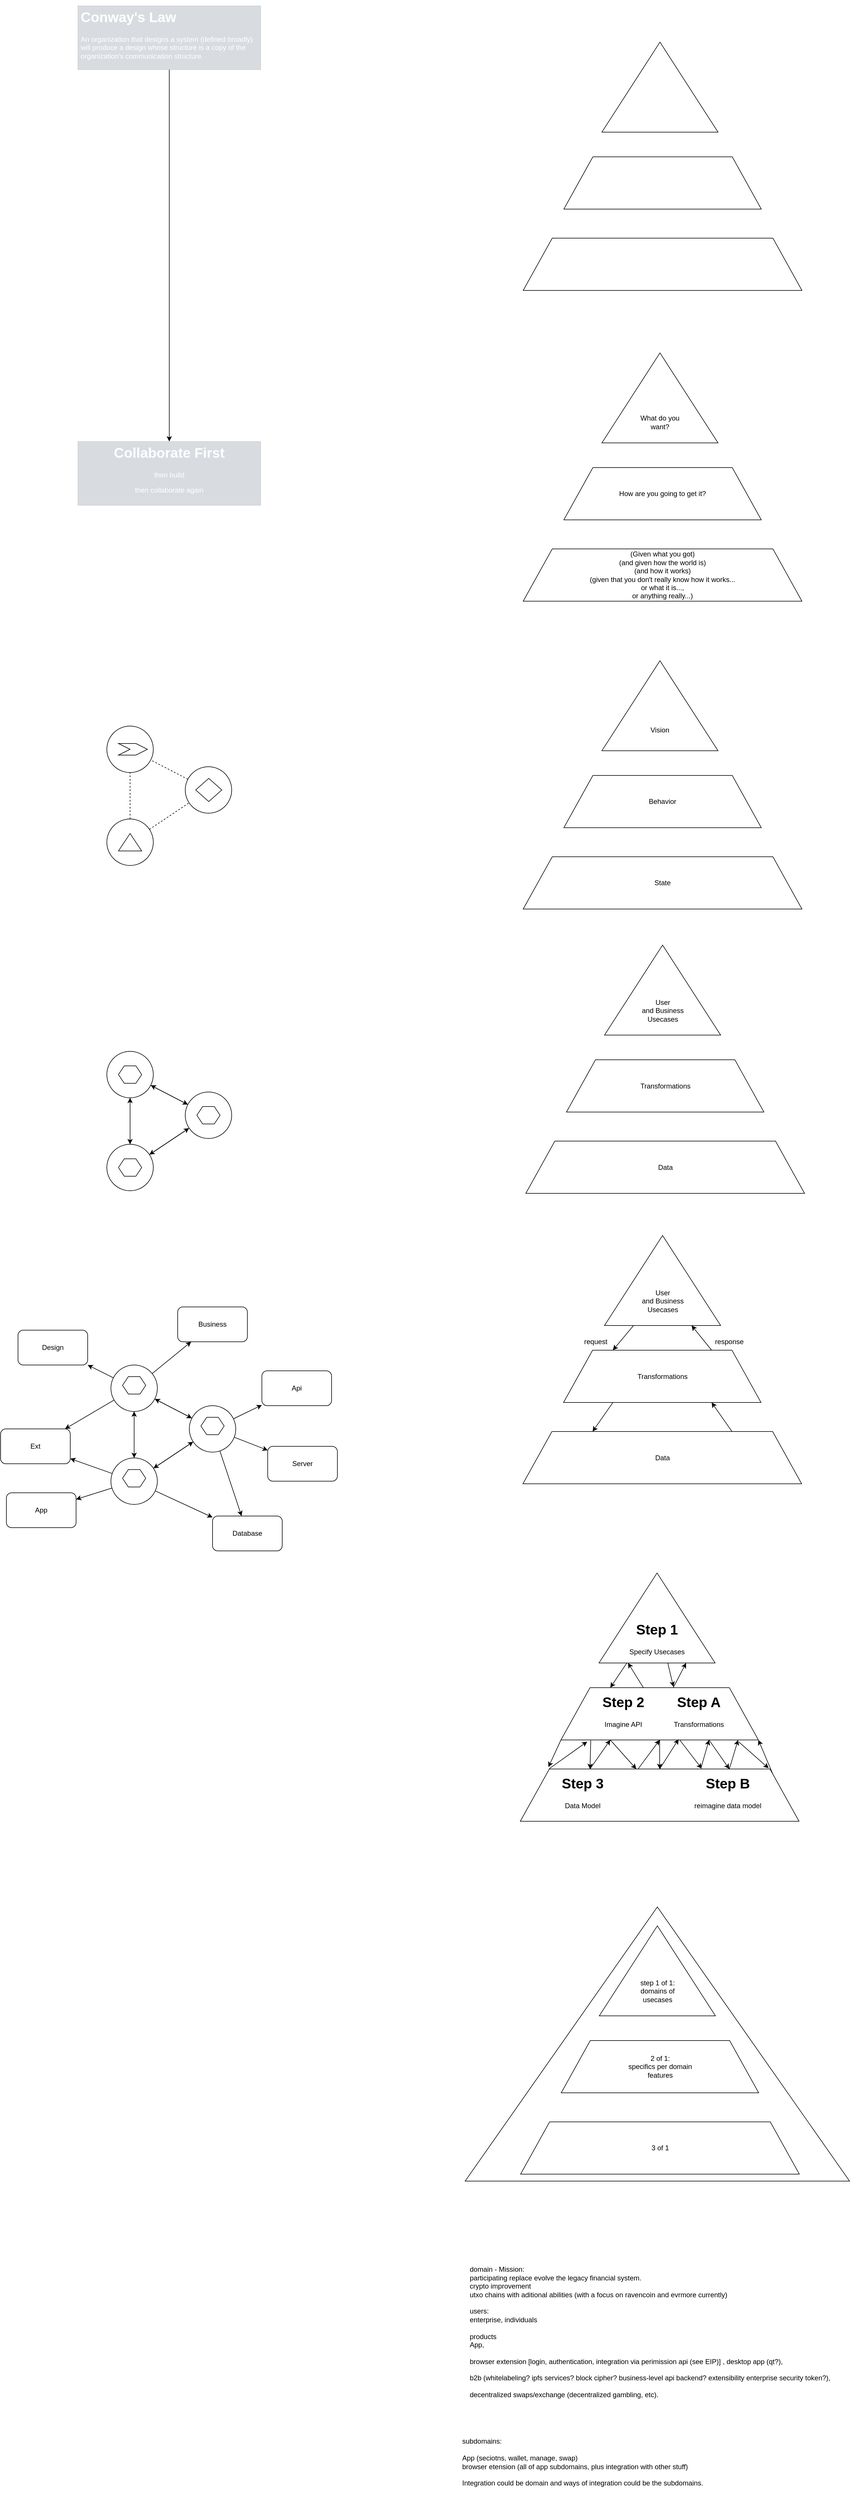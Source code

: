 <mxfile>
    <diagram id="XtzhJJQyughjQursoWho" name="Page-1">
        <mxGraphModel dx="2801" dy="472" grid="0" gridSize="10" guides="1" tooltips="1" connect="1" arrows="1" fold="1" page="1" pageScale="1" pageWidth="850" pageHeight="1100" math="0" shadow="0">
            <root>
                <mxCell id="0"/>
                <mxCell id="1" parent="0"/>
                <mxCell id="362" value="" style="triangle;whiteSpace=wrap;html=1;rotation=-90;" parent="1" vertex="1">
                    <mxGeometry x="180" y="3208" width="472" height="662" as="geometry"/>
                </mxCell>
                <mxCell id="3" value="Transformations" style="shape=trapezoid;perimeter=trapezoidPerimeter;whiteSpace=wrap;html=1;fixedSize=1;size=50;" parent="1" vertex="1">
                    <mxGeometry x="259.5" y="1844.5" width="340" height="90" as="geometry"/>
                </mxCell>
                <mxCell id="4" value="" style="triangle;whiteSpace=wrap;html=1;rotation=-90;" parent="1" vertex="1">
                    <mxGeometry x="347.5" y="1624.5" width="155" height="200" as="geometry"/>
                </mxCell>
                <mxCell id="5" value="Data" style="shape=trapezoid;perimeter=trapezoidPerimeter;whiteSpace=wrap;html=1;fixedSize=1;size=50;" parent="1" vertex="1">
                    <mxGeometry x="189.5" y="1984.5" width="480" height="90" as="geometry"/>
                </mxCell>
                <mxCell id="6" value="User&lt;br&gt;and Business&lt;br&gt;Usecases" style="text;html=1;strokeColor=none;fillColor=none;align=center;verticalAlign=middle;whiteSpace=wrap;rounded=0;" parent="1" vertex="1">
                    <mxGeometry x="382.5" y="1744.5" width="85" height="30" as="geometry"/>
                </mxCell>
                <mxCell id="17" style="edgeStyle=none;html=1;exitX=0.75;exitY=0;exitDx=0;exitDy=0;entryX=0;entryY=0.75;entryDx=0;entryDy=0;" parent="1" source="8" target="9" edge="1">
                    <mxGeometry relative="1" as="geometry"/>
                </mxCell>
                <mxCell id="8" value="Transformations" style="shape=trapezoid;perimeter=trapezoidPerimeter;whiteSpace=wrap;html=1;fixedSize=1;size=50;" parent="1" vertex="1">
                    <mxGeometry x="254.5" y="2344.5" width="340" height="90" as="geometry"/>
                </mxCell>
                <mxCell id="9" value="" style="triangle;whiteSpace=wrap;html=1;rotation=-90;" parent="1" vertex="1">
                    <mxGeometry x="347.5" y="2124.5" width="155" height="200" as="geometry"/>
                </mxCell>
                <mxCell id="16" style="edgeStyle=none;html=1;exitX=0.75;exitY=0;exitDx=0;exitDy=0;entryX=0.75;entryY=1;entryDx=0;entryDy=0;" parent="1" source="10" target="8" edge="1">
                    <mxGeometry relative="1" as="geometry"/>
                </mxCell>
                <mxCell id="10" value="Data" style="shape=trapezoid;perimeter=trapezoidPerimeter;whiteSpace=wrap;html=1;fixedSize=1;size=50;" parent="1" vertex="1">
                    <mxGeometry x="184.5" y="2484.5" width="480" height="90" as="geometry"/>
                </mxCell>
                <mxCell id="11" value="User&lt;br&gt;and Business&lt;br&gt;Usecases" style="text;html=1;strokeColor=none;fillColor=none;align=center;verticalAlign=middle;whiteSpace=wrap;rounded=0;" parent="1" vertex="1">
                    <mxGeometry x="382.5" y="2244.5" width="85" height="30" as="geometry"/>
                </mxCell>
                <mxCell id="12" value="" style="endArrow=classic;html=1;exitX=0;exitY=0.25;exitDx=0;exitDy=0;entryX=0.25;entryY=0;entryDx=0;entryDy=0;" parent="1" source="9" target="8" edge="1">
                    <mxGeometry width="50" height="50" relative="1" as="geometry">
                        <mxPoint x="339.5" y="2414.5" as="sourcePoint"/>
                        <mxPoint x="389.5" y="2364.5" as="targetPoint"/>
                    </mxGeometry>
                </mxCell>
                <mxCell id="13" value="" style="endArrow=classic;html=1;exitX=0.25;exitY=1;exitDx=0;exitDy=0;entryX=0.25;entryY=0;entryDx=0;entryDy=0;" parent="1" source="8" target="10" edge="1">
                    <mxGeometry width="50" height="50" relative="1" as="geometry">
                        <mxPoint x="380" y="2312" as="sourcePoint"/>
                        <mxPoint x="349.5" y="2354.5" as="targetPoint"/>
                    </mxGeometry>
                </mxCell>
                <mxCell id="18" value="" style="shape=trapezoid;perimeter=trapezoidPerimeter;whiteSpace=wrap;html=1;fixedSize=1;size=50;" parent="1" vertex="1">
                    <mxGeometry x="255" y="290" width="340" height="90" as="geometry"/>
                </mxCell>
                <mxCell id="19" value="" style="triangle;whiteSpace=wrap;html=1;rotation=-90;" parent="1" vertex="1">
                    <mxGeometry x="343" y="70" width="155" height="200" as="geometry"/>
                </mxCell>
                <mxCell id="20" value="" style="shape=trapezoid;perimeter=trapezoidPerimeter;whiteSpace=wrap;html=1;fixedSize=1;size=50;" parent="1" vertex="1">
                    <mxGeometry x="185" y="430" width="480" height="90" as="geometry"/>
                </mxCell>
                <mxCell id="22" value="request" style="text;html=1;strokeColor=none;fillColor=none;align=center;verticalAlign=middle;whiteSpace=wrap;rounded=0;" parent="1" vertex="1">
                    <mxGeometry x="279.5" y="2314.5" width="60" height="30" as="geometry"/>
                </mxCell>
                <mxCell id="23" value="response" style="text;html=1;strokeColor=none;fillColor=none;align=center;verticalAlign=middle;whiteSpace=wrap;rounded=0;" parent="1" vertex="1">
                    <mxGeometry x="509.5" y="2314.5" width="60" height="30" as="geometry"/>
                </mxCell>
                <mxCell id="72" value="" style="ellipse;whiteSpace=wrap;html=1;aspect=fixed;" parent="1" vertex="1">
                    <mxGeometry x="-532" y="1270" width="80" height="80" as="geometry"/>
                </mxCell>
                <mxCell id="309" style="edgeStyle=none;html=1;endArrow=none;endFill=0;dashed=1;" parent="1" source="73" target="74" edge="1">
                    <mxGeometry relative="1" as="geometry"/>
                </mxCell>
                <mxCell id="310" style="edgeStyle=none;html=1;dashed=1;endArrow=none;endFill=0;" parent="1" source="73" target="72" edge="1">
                    <mxGeometry relative="1" as="geometry"/>
                </mxCell>
                <mxCell id="73" value="" style="ellipse;whiteSpace=wrap;html=1;aspect=fixed;" parent="1" vertex="1">
                    <mxGeometry x="-532" y="1430" width="80" height="80" as="geometry"/>
                </mxCell>
                <mxCell id="311" style="edgeStyle=none;html=1;dashed=1;endArrow=none;endFill=0;" parent="1" source="74" target="72" edge="1">
                    <mxGeometry relative="1" as="geometry"/>
                </mxCell>
                <mxCell id="74" value="" style="ellipse;whiteSpace=wrap;html=1;aspect=fixed;" parent="1" vertex="1">
                    <mxGeometry x="-397" y="1340" width="80" height="80" as="geometry"/>
                </mxCell>
                <mxCell id="98" style="edgeStyle=none;html=1;" parent="1" source="103" target="109" edge="1">
                    <mxGeometry relative="1" as="geometry"/>
                </mxCell>
                <mxCell id="99" style="edgeStyle=none;html=1;" parent="1" source="103" target="115" edge="1">
                    <mxGeometry relative="1" as="geometry"/>
                </mxCell>
                <mxCell id="100" style="edgeStyle=none;html=1;" parent="1" source="103" target="121" edge="1">
                    <mxGeometry relative="1" as="geometry"/>
                </mxCell>
                <mxCell id="101" style="edgeStyle=none;html=1;" parent="1" source="103" target="119" edge="1">
                    <mxGeometry relative="1" as="geometry"/>
                </mxCell>
                <mxCell id="102" style="edgeStyle=none;html=1;" parent="1" source="103" target="122" edge="1">
                    <mxGeometry relative="1" as="geometry"/>
                </mxCell>
                <mxCell id="103" value="" style="ellipse;whiteSpace=wrap;html=1;aspect=fixed;" parent="1" vertex="1">
                    <mxGeometry x="-525" y="2370" width="80" height="80" as="geometry"/>
                </mxCell>
                <mxCell id="104" style="edgeStyle=none;html=1;" parent="1" source="109" target="115" edge="1">
                    <mxGeometry relative="1" as="geometry"/>
                </mxCell>
                <mxCell id="105" style="edgeStyle=none;html=1;" parent="1" source="109" target="103" edge="1">
                    <mxGeometry relative="1" as="geometry"/>
                </mxCell>
                <mxCell id="106" style="edgeStyle=none;html=1;" parent="1" source="109" target="116" edge="1">
                    <mxGeometry relative="1" as="geometry"/>
                </mxCell>
                <mxCell id="107" style="edgeStyle=none;html=1;" parent="1" source="109" target="118" edge="1">
                    <mxGeometry relative="1" as="geometry"/>
                </mxCell>
                <mxCell id="108" style="edgeStyle=none;html=1;" parent="1" source="109" target="119" edge="1">
                    <mxGeometry relative="1" as="geometry"/>
                </mxCell>
                <mxCell id="109" value="" style="ellipse;whiteSpace=wrap;html=1;aspect=fixed;" parent="1" vertex="1">
                    <mxGeometry x="-525" y="2530" width="80" height="80" as="geometry"/>
                </mxCell>
                <mxCell id="110" style="edgeStyle=none;html=1;" parent="1" source="115" target="103" edge="1">
                    <mxGeometry relative="1" as="geometry"/>
                </mxCell>
                <mxCell id="111" style="edgeStyle=none;html=1;" parent="1" source="115" target="109" edge="1">
                    <mxGeometry relative="1" as="geometry"/>
                </mxCell>
                <mxCell id="112" style="edgeStyle=none;html=1;" parent="1" source="115" target="120" edge="1">
                    <mxGeometry relative="1" as="geometry"/>
                </mxCell>
                <mxCell id="113" style="edgeStyle=none;html=1;" parent="1" source="115" target="116" edge="1">
                    <mxGeometry relative="1" as="geometry"/>
                </mxCell>
                <mxCell id="114" style="edgeStyle=none;html=1;" parent="1" source="115" target="117" edge="1">
                    <mxGeometry relative="1" as="geometry">
                        <mxPoint x="-225" y="2440" as="targetPoint"/>
                    </mxGeometry>
                </mxCell>
                <mxCell id="115" value="" style="ellipse;whiteSpace=wrap;html=1;aspect=fixed;" parent="1" vertex="1">
                    <mxGeometry x="-390" y="2440" width="80" height="80" as="geometry"/>
                </mxCell>
                <mxCell id="116" value="Database" style="rounded=1;whiteSpace=wrap;html=1;" parent="1" vertex="1">
                    <mxGeometry x="-350" y="2630" width="120" height="60" as="geometry"/>
                </mxCell>
                <mxCell id="117" value="Api" style="rounded=1;whiteSpace=wrap;html=1;" parent="1" vertex="1">
                    <mxGeometry x="-265" y="2380" width="120" height="60" as="geometry"/>
                </mxCell>
                <mxCell id="118" value="App" style="rounded=1;whiteSpace=wrap;html=1;" parent="1" vertex="1">
                    <mxGeometry x="-705" y="2590" width="120" height="60" as="geometry"/>
                </mxCell>
                <mxCell id="119" value="Ext" style="rounded=1;whiteSpace=wrap;html=1;" parent="1" vertex="1">
                    <mxGeometry x="-715" y="2480" width="120" height="60" as="geometry"/>
                </mxCell>
                <mxCell id="120" value="Server" style="rounded=1;whiteSpace=wrap;html=1;" parent="1" vertex="1">
                    <mxGeometry x="-255" y="2510" width="120" height="60" as="geometry"/>
                </mxCell>
                <mxCell id="121" value="Design" style="rounded=1;whiteSpace=wrap;html=1;" parent="1" vertex="1">
                    <mxGeometry x="-685" y="2310" width="120" height="60" as="geometry"/>
                </mxCell>
                <mxCell id="122" value="Business" style="rounded=1;whiteSpace=wrap;html=1;" parent="1" vertex="1">
                    <mxGeometry x="-410" y="2270" width="120" height="60" as="geometry"/>
                </mxCell>
                <mxCell id="123" style="edgeStyle=none;html=1;" parent="1" source="128" target="134" edge="1">
                    <mxGeometry relative="1" as="geometry"/>
                </mxCell>
                <mxCell id="124" style="edgeStyle=none;html=1;" parent="1" source="128" target="140" edge="1">
                    <mxGeometry relative="1" as="geometry"/>
                </mxCell>
                <mxCell id="128" value="" style="ellipse;whiteSpace=wrap;html=1;aspect=fixed;" parent="1" vertex="1">
                    <mxGeometry x="-532" y="1830" width="80" height="80" as="geometry"/>
                </mxCell>
                <mxCell id="129" style="edgeStyle=none;html=1;" parent="1" source="134" target="140" edge="1">
                    <mxGeometry relative="1" as="geometry"/>
                </mxCell>
                <mxCell id="130" style="edgeStyle=none;html=1;" parent="1" source="134" target="128" edge="1">
                    <mxGeometry relative="1" as="geometry"/>
                </mxCell>
                <mxCell id="134" value="" style="ellipse;whiteSpace=wrap;html=1;aspect=fixed;" parent="1" vertex="1">
                    <mxGeometry x="-532" y="1990" width="80" height="80" as="geometry"/>
                </mxCell>
                <mxCell id="135" style="edgeStyle=none;html=1;" parent="1" source="140" target="128" edge="1">
                    <mxGeometry relative="1" as="geometry"/>
                </mxCell>
                <mxCell id="136" style="edgeStyle=none;html=1;" parent="1" source="140" target="134" edge="1">
                    <mxGeometry relative="1" as="geometry"/>
                </mxCell>
                <mxCell id="140" value="" style="ellipse;whiteSpace=wrap;html=1;aspect=fixed;" parent="1" vertex="1">
                    <mxGeometry x="-397" y="1900" width="80" height="80" as="geometry"/>
                </mxCell>
                <mxCell id="149" value="" style="rhombus;whiteSpace=wrap;html=1;" parent="1" vertex="1">
                    <mxGeometry x="-379" y="1360" width="45" height="40" as="geometry"/>
                </mxCell>
                <mxCell id="150" value="" style="triangle;whiteSpace=wrap;html=1;rotation=-90;" parent="1" vertex="1">
                    <mxGeometry x="-507" y="1450" width="30" height="40" as="geometry"/>
                </mxCell>
                <mxCell id="153" value="" style="shape=hexagon;perimeter=hexagonPerimeter2;whiteSpace=wrap;html=1;fixedSize=1;size=10;" parent="1" vertex="1">
                    <mxGeometry x="-512" y="1855" width="40" height="30" as="geometry"/>
                </mxCell>
                <mxCell id="155" value="" style="shape=hexagon;perimeter=hexagonPerimeter2;whiteSpace=wrap;html=1;fixedSize=1;size=10;" parent="1" vertex="1">
                    <mxGeometry x="-377" y="1925" width="40" height="30" as="geometry"/>
                </mxCell>
                <mxCell id="156" value="" style="shape=hexagon;perimeter=hexagonPerimeter2;whiteSpace=wrap;html=1;fixedSize=1;size=10;" parent="1" vertex="1">
                    <mxGeometry x="-512" y="2015" width="40" height="30" as="geometry"/>
                </mxCell>
                <mxCell id="157" value="" style="shape=step;perimeter=stepPerimeter;whiteSpace=wrap;html=1;fixedSize=1;" parent="1" vertex="1">
                    <mxGeometry x="-512" y="1300" width="50" height="20" as="geometry"/>
                </mxCell>
                <mxCell id="158" value="" style="shape=hexagon;perimeter=hexagonPerimeter2;whiteSpace=wrap;html=1;fixedSize=1;size=10;" parent="1" vertex="1">
                    <mxGeometry x="-505" y="2390" width="40" height="30" as="geometry"/>
                </mxCell>
                <mxCell id="159" value="" style="shape=hexagon;perimeter=hexagonPerimeter2;whiteSpace=wrap;html=1;fixedSize=1;size=10;" parent="1" vertex="1">
                    <mxGeometry x="-370" y="2460" width="40" height="30" as="geometry"/>
                </mxCell>
                <mxCell id="160" value="" style="shape=hexagon;perimeter=hexagonPerimeter2;whiteSpace=wrap;html=1;fixedSize=1;size=10;" parent="1" vertex="1">
                    <mxGeometry x="-505" y="2550" width="40" height="30" as="geometry"/>
                </mxCell>
                <mxCell id="191" style="edgeStyle=none;html=1;exitX=0.151;exitY=1.009;exitDx=0;exitDy=0;entryX=0.25;entryY=0;entryDx=0;entryDy=0;exitPerimeter=0;" parent="1" source="162" target="164" edge="1">
                    <mxGeometry relative="1" as="geometry"/>
                </mxCell>
                <mxCell id="193" style="edgeStyle=none;html=1;" parent="1" source="162" target="164" edge="1">
                    <mxGeometry relative="1" as="geometry"/>
                </mxCell>
                <mxCell id="196" style="edgeStyle=none;html=1;exitX=0.25;exitY=1;exitDx=0;exitDy=0;" parent="1" source="162" target="164" edge="1">
                    <mxGeometry relative="1" as="geometry"/>
                </mxCell>
                <mxCell id="197" style="edgeStyle=none;html=1;entryX=0.651;entryY=-0.007;entryDx=0;entryDy=0;entryPerimeter=0;" parent="1" source="162" target="164" edge="1">
                    <mxGeometry relative="1" as="geometry"/>
                </mxCell>
                <mxCell id="199" style="edgeStyle=none;html=1;entryX=0.75;entryY=0;entryDx=0;entryDy=0;exitX=0.75;exitY=1;exitDx=0;exitDy=0;" parent="1" source="162" target="164" edge="1">
                    <mxGeometry relative="1" as="geometry"/>
                </mxCell>
                <mxCell id="201" style="edgeStyle=none;html=1;entryX=0.891;entryY=-0.015;entryDx=0;entryDy=0;exitX=0.901;exitY=1.039;exitDx=0;exitDy=0;exitPerimeter=0;entryPerimeter=0;" parent="1" source="162" target="164" edge="1">
                    <mxGeometry relative="1" as="geometry"/>
                </mxCell>
                <mxCell id="204" style="edgeStyle=none;html=1;entryX=0;entryY=0.25;entryDx=0;entryDy=0;" parent="1" source="162" target="163" edge="1">
                    <mxGeometry relative="1" as="geometry"/>
                </mxCell>
                <mxCell id="206" style="edgeStyle=none;html=1;entryX=0;entryY=0.75;entryDx=0;entryDy=0;" parent="1" source="162" target="163" edge="1">
                    <mxGeometry relative="1" as="geometry"/>
                </mxCell>
                <mxCell id="162" value="" style="shape=trapezoid;perimeter=trapezoidPerimeter;whiteSpace=wrap;html=1;fixedSize=1;size=50;" parent="1" vertex="1">
                    <mxGeometry x="250" y="2925.5" width="340" height="90" as="geometry"/>
                </mxCell>
                <mxCell id="203" style="edgeStyle=none;html=1;entryX=0.25;entryY=0;entryDx=0;entryDy=0;" parent="1" source="163" target="162" edge="1">
                    <mxGeometry relative="1" as="geometry"/>
                </mxCell>
                <mxCell id="205" style="edgeStyle=none;html=1;entryX=0.119;entryY=-0.088;entryDx=0;entryDy=0;entryPerimeter=0;" parent="1" source="163" target="169" edge="1">
                    <mxGeometry relative="1" as="geometry"/>
                </mxCell>
                <mxCell id="163" value="" style="triangle;whiteSpace=wrap;html=1;rotation=-90;" parent="1" vertex="1">
                    <mxGeometry x="338" y="2705.5" width="155" height="200" as="geometry"/>
                </mxCell>
                <mxCell id="190" style="edgeStyle=none;html=1;exitX=0.104;exitY=-0.007;exitDx=0;exitDy=0;exitPerimeter=0;entryX=0.133;entryY=1.032;entryDx=0;entryDy=0;entryPerimeter=0;" parent="1" source="164" target="162" edge="1">
                    <mxGeometry relative="1" as="geometry">
                        <mxPoint x="335" y="3015.5" as="targetPoint"/>
                    </mxGeometry>
                </mxCell>
                <mxCell id="192" style="edgeStyle=none;html=1;entryX=0.5;entryY=1;entryDx=0;entryDy=0;exitX=0.418;exitY=0.032;exitDx=0;exitDy=0;exitPerimeter=0;" parent="1" source="164" target="162" edge="1">
                    <mxGeometry relative="1" as="geometry"/>
                </mxCell>
                <mxCell id="194" style="edgeStyle=none;html=1;exitX=0.5;exitY=0;exitDx=0;exitDy=0;entryX=0.596;entryY=0.985;entryDx=0;entryDy=0;entryPerimeter=0;" parent="1" source="164" target="162" edge="1">
                    <mxGeometry relative="1" as="geometry">
                        <mxPoint x="477" y="3019.5" as="targetPoint"/>
                    </mxGeometry>
                </mxCell>
                <mxCell id="195" style="edgeStyle=none;html=1;entryX=0.25;entryY=1;entryDx=0;entryDy=0;exitX=0.25;exitY=0;exitDx=0;exitDy=0;" parent="1" source="164" target="162" edge="1">
                    <mxGeometry relative="1" as="geometry"/>
                </mxCell>
                <mxCell id="198" style="edgeStyle=none;html=1;entryX=0.75;entryY=1;entryDx=0;entryDy=0;exitX=0.648;exitY=-0.015;exitDx=0;exitDy=0;exitPerimeter=0;" parent="1" source="164" target="162" edge="1">
                    <mxGeometry relative="1" as="geometry"/>
                </mxCell>
                <mxCell id="200" style="edgeStyle=none;html=1;exitX=0.75;exitY=0;exitDx=0;exitDy=0;" parent="1" source="164" edge="1">
                    <mxGeometry relative="1" as="geometry">
                        <mxPoint x="555" y="3015.5" as="targetPoint"/>
                    </mxGeometry>
                </mxCell>
                <mxCell id="202" style="edgeStyle=none;html=1;entryX=1;entryY=1;entryDx=0;entryDy=0;exitX=1;exitY=0;exitDx=0;exitDy=0;" parent="1" source="164" target="162" edge="1">
                    <mxGeometry relative="1" as="geometry"/>
                </mxCell>
                <mxCell id="164" value="" style="shape=trapezoid;perimeter=trapezoidPerimeter;whiteSpace=wrap;html=1;fixedSize=1;size=50;" parent="1" vertex="1">
                    <mxGeometry x="180" y="3065.5" width="480" height="90" as="geometry"/>
                </mxCell>
                <mxCell id="166" value="&lt;h1&gt;Step 1&lt;/h1&gt;&lt;p&gt;Specify Usecases&lt;/p&gt;" style="text;html=1;strokeColor=none;fillColor=none;spacing=5;spacingTop=-20;whiteSpace=wrap;overflow=hidden;rounded=0;align=center;" parent="1" vertex="1">
                    <mxGeometry x="358" y="2805.5" width="115" height="70" as="geometry"/>
                </mxCell>
                <mxCell id="167" value="&lt;h1&gt;Step 2&lt;/h1&gt;&lt;p&gt;Imagine API&lt;/p&gt;" style="text;html=1;strokeColor=none;fillColor=none;spacing=5;spacingTop=-20;whiteSpace=wrap;overflow=hidden;rounded=0;align=center;" parent="1" vertex="1">
                    <mxGeometry x="300" y="2930.5" width="115" height="75" as="geometry"/>
                </mxCell>
                <mxCell id="168" value="&lt;h1&gt;Step 3&lt;/h1&gt;&lt;div&gt;Data Model&lt;/div&gt;" style="text;html=1;strokeColor=none;fillColor=none;spacing=5;spacingTop=-20;whiteSpace=wrap;overflow=hidden;rounded=0;align=center;" parent="1" vertex="1">
                    <mxGeometry x="230" y="3070.5" width="115" height="80" as="geometry"/>
                </mxCell>
                <mxCell id="169" value="&lt;h1&gt;Step A&lt;/h1&gt;&lt;p&gt;Transformations&lt;/p&gt;" style="text;html=1;strokeColor=none;fillColor=none;spacing=5;spacingTop=-20;whiteSpace=wrap;overflow=hidden;rounded=0;align=center;" parent="1" vertex="1">
                    <mxGeometry x="430" y="2930.5" width="115" height="75" as="geometry"/>
                </mxCell>
                <mxCell id="170" value="&lt;h1&gt;Step B&lt;/h1&gt;&lt;p&gt;reimagine data model&lt;/p&gt;" style="text;html=1;strokeColor=none;fillColor=none;spacing=5;spacingTop=-20;whiteSpace=wrap;overflow=hidden;rounded=0;align=center;" parent="1" vertex="1">
                    <mxGeometry x="475" y="3070.5" width="125" height="80" as="geometry"/>
                </mxCell>
                <mxCell id="189" value="" style="endArrow=classic;html=1;entryX=0.101;entryY=-0.038;entryDx=0;entryDy=0;entryPerimeter=0;exitX=0;exitY=1;exitDx=0;exitDy=0;" parent="1" source="162" target="164" edge="1">
                    <mxGeometry width="50" height="50" relative="1" as="geometry">
                        <mxPoint x="235" y="2955.5" as="sourcePoint"/>
                        <mxPoint x="285" y="2905.5" as="targetPoint"/>
                    </mxGeometry>
                </mxCell>
                <mxCell id="312" style="edgeStyle=none;html=1;endArrow=classic;endFill=1;" parent="1" source="302" target="313" edge="1">
                    <mxGeometry relative="1" as="geometry">
                        <mxPoint x="-417.5" y="280" as="targetPoint"/>
                    </mxGeometry>
                </mxCell>
                <mxCell id="302" value="&lt;h1&gt;Conway's Law&lt;/h1&gt;&lt;p&gt;An organization that designs a system (defined broadly) will produce a design whose structure is a copy of the organization's communication structure.&lt;/p&gt;" style="text;html=1;strokeColor=#314354;fillColor=#647687;spacing=5;spacingTop=-20;whiteSpace=wrap;overflow=hidden;rounded=0;glass=0;shadow=0;sketch=0;dashed=1;dashPattern=1 1;fontColor=#ffffff;opacity=25;" parent="1" vertex="1">
                    <mxGeometry x="-582" y="30" width="315" height="110" as="geometry"/>
                </mxCell>
                <mxCell id="313" value="&lt;h1&gt;Collaborate First&lt;/h1&gt;&lt;p&gt;then build&lt;/p&gt;&lt;p&gt;then collaborate again&lt;/p&gt;" style="text;html=1;strokeColor=#314354;fillColor=#647687;spacing=5;spacingTop=-20;whiteSpace=wrap;overflow=hidden;rounded=0;glass=0;shadow=0;sketch=0;dashed=1;dashPattern=1 1;fontColor=#ffffff;opacity=25;align=center;" parent="1" vertex="1">
                    <mxGeometry x="-582" y="780" width="315" height="110" as="geometry"/>
                </mxCell>
                <mxCell id="343" value="How are you going to get it?" style="shape=trapezoid;perimeter=trapezoidPerimeter;whiteSpace=wrap;html=1;fixedSize=1;size=50;" parent="1" vertex="1">
                    <mxGeometry x="255" y="825" width="340" height="90" as="geometry"/>
                </mxCell>
                <mxCell id="344" value="" style="triangle;whiteSpace=wrap;html=1;rotation=-90;" parent="1" vertex="1">
                    <mxGeometry x="343" y="605" width="155" height="200" as="geometry"/>
                </mxCell>
                <mxCell id="345" value="(Given what you got)&lt;br&gt;(and given how the world is)&lt;br&gt;(and how it works)&lt;br&gt;(given that you don't really know how it works...&lt;br&gt;or what it is...,&lt;br&gt;or anything really...)" style="shape=trapezoid;perimeter=trapezoidPerimeter;whiteSpace=wrap;html=1;fixedSize=1;size=50;" parent="1" vertex="1">
                    <mxGeometry x="185" y="965" width="480" height="90" as="geometry"/>
                </mxCell>
                <mxCell id="348" value="What do you want?" style="text;html=1;strokeColor=none;fillColor=none;align=center;verticalAlign=middle;whiteSpace=wrap;rounded=0;" parent="1" vertex="1">
                    <mxGeometry x="377.5" y="732" width="85" height="30" as="geometry"/>
                </mxCell>
                <mxCell id="349" value="Behavior" style="shape=trapezoid;perimeter=trapezoidPerimeter;whiteSpace=wrap;html=1;fixedSize=1;size=50;" parent="1" vertex="1">
                    <mxGeometry x="255" y="1355" width="340" height="90" as="geometry"/>
                </mxCell>
                <mxCell id="350" value="" style="triangle;whiteSpace=wrap;html=1;rotation=-90;" parent="1" vertex="1">
                    <mxGeometry x="343" y="1135" width="155" height="200" as="geometry"/>
                </mxCell>
                <mxCell id="351" value="State" style="shape=trapezoid;perimeter=trapezoidPerimeter;whiteSpace=wrap;html=1;fixedSize=1;size=50;" parent="1" vertex="1">
                    <mxGeometry x="185" y="1495" width="480" height="90" as="geometry"/>
                </mxCell>
                <mxCell id="352" value="Vision" style="text;html=1;strokeColor=none;fillColor=none;align=center;verticalAlign=middle;whiteSpace=wrap;rounded=0;" parent="1" vertex="1">
                    <mxGeometry x="377.5" y="1262" width="85" height="30" as="geometry"/>
                </mxCell>
                <mxCell id="353" value="2 of 1:&lt;br&gt;specifics per domain&lt;br&gt;features&lt;br&gt;" style="shape=trapezoid;perimeter=trapezoidPerimeter;whiteSpace=wrap;html=1;fixedSize=1;size=50;" parent="1" vertex="1">
                    <mxGeometry x="250.5" y="3533" width="340" height="90" as="geometry"/>
                </mxCell>
                <mxCell id="354" value="" style="triangle;whiteSpace=wrap;html=1;rotation=-90;" parent="1" vertex="1">
                    <mxGeometry x="338.5" y="3313" width="155" height="200" as="geometry"/>
                </mxCell>
                <mxCell id="355" value="3 of 1" style="shape=trapezoid;perimeter=trapezoidPerimeter;whiteSpace=wrap;html=1;fixedSize=1;size=50;" parent="1" vertex="1">
                    <mxGeometry x="180.5" y="3673" width="480" height="90" as="geometry"/>
                </mxCell>
                <mxCell id="356" value="step 1 of 1:&lt;br&gt;domains of usecases" style="text;html=1;strokeColor=none;fillColor=none;align=center;verticalAlign=middle;whiteSpace=wrap;rounded=0;" parent="1" vertex="1">
                    <mxGeometry x="373.5" y="3433" width="85" height="30" as="geometry"/>
                </mxCell>
                <mxCell id="360" value="domain - Mission:&lt;br&gt;participating replace evolve the legacy financial system.&lt;br&gt;crypto improvement&lt;br&gt;utxo chains with aditional abilities (with a focus on ravencoin and evrmore currently)&lt;br&gt;&lt;br&gt;users:&lt;br&gt;enterprise, individuals&lt;br&gt;&lt;br&gt;products&lt;br&gt;App,&lt;br&gt;&lt;br&gt;browser extension [login, authentication, integration via perimission api (see EIP)] , desktop app (qt?), &lt;br&gt;&lt;br&gt;b2b (whitelabeling? ipfs services? block cipher? business-level api backend? extensibility enterprise security token?),&lt;br&gt;&lt;br&gt;decentralized swaps/exchange (decentralized gambling, etc)." style="text;html=1;strokeColor=none;fillColor=none;align=left;verticalAlign=middle;whiteSpace=wrap;rounded=0;" parent="1" vertex="1">
                    <mxGeometry x="90.75" y="3896" width="657.5" height="278" as="geometry"/>
                </mxCell>
                <mxCell id="361" value="subdomains:&lt;br&gt;&lt;br&gt;App (seciotns, wallet, manage, swap)&lt;br&gt;browser etension (all of app subdomains, plus integration with other stuff)&lt;br&gt;&lt;br&gt;Integration could be domain and ways of integration could be the subdomains." style="text;html=1;strokeColor=none;fillColor=none;align=left;verticalAlign=middle;whiteSpace=wrap;rounded=0;" parent="1" vertex="1">
                    <mxGeometry x="78" y="4194" width="614" height="129" as="geometry"/>
                </mxCell>
            </root>
        </mxGraphModel>
    </diagram>
</mxfile>